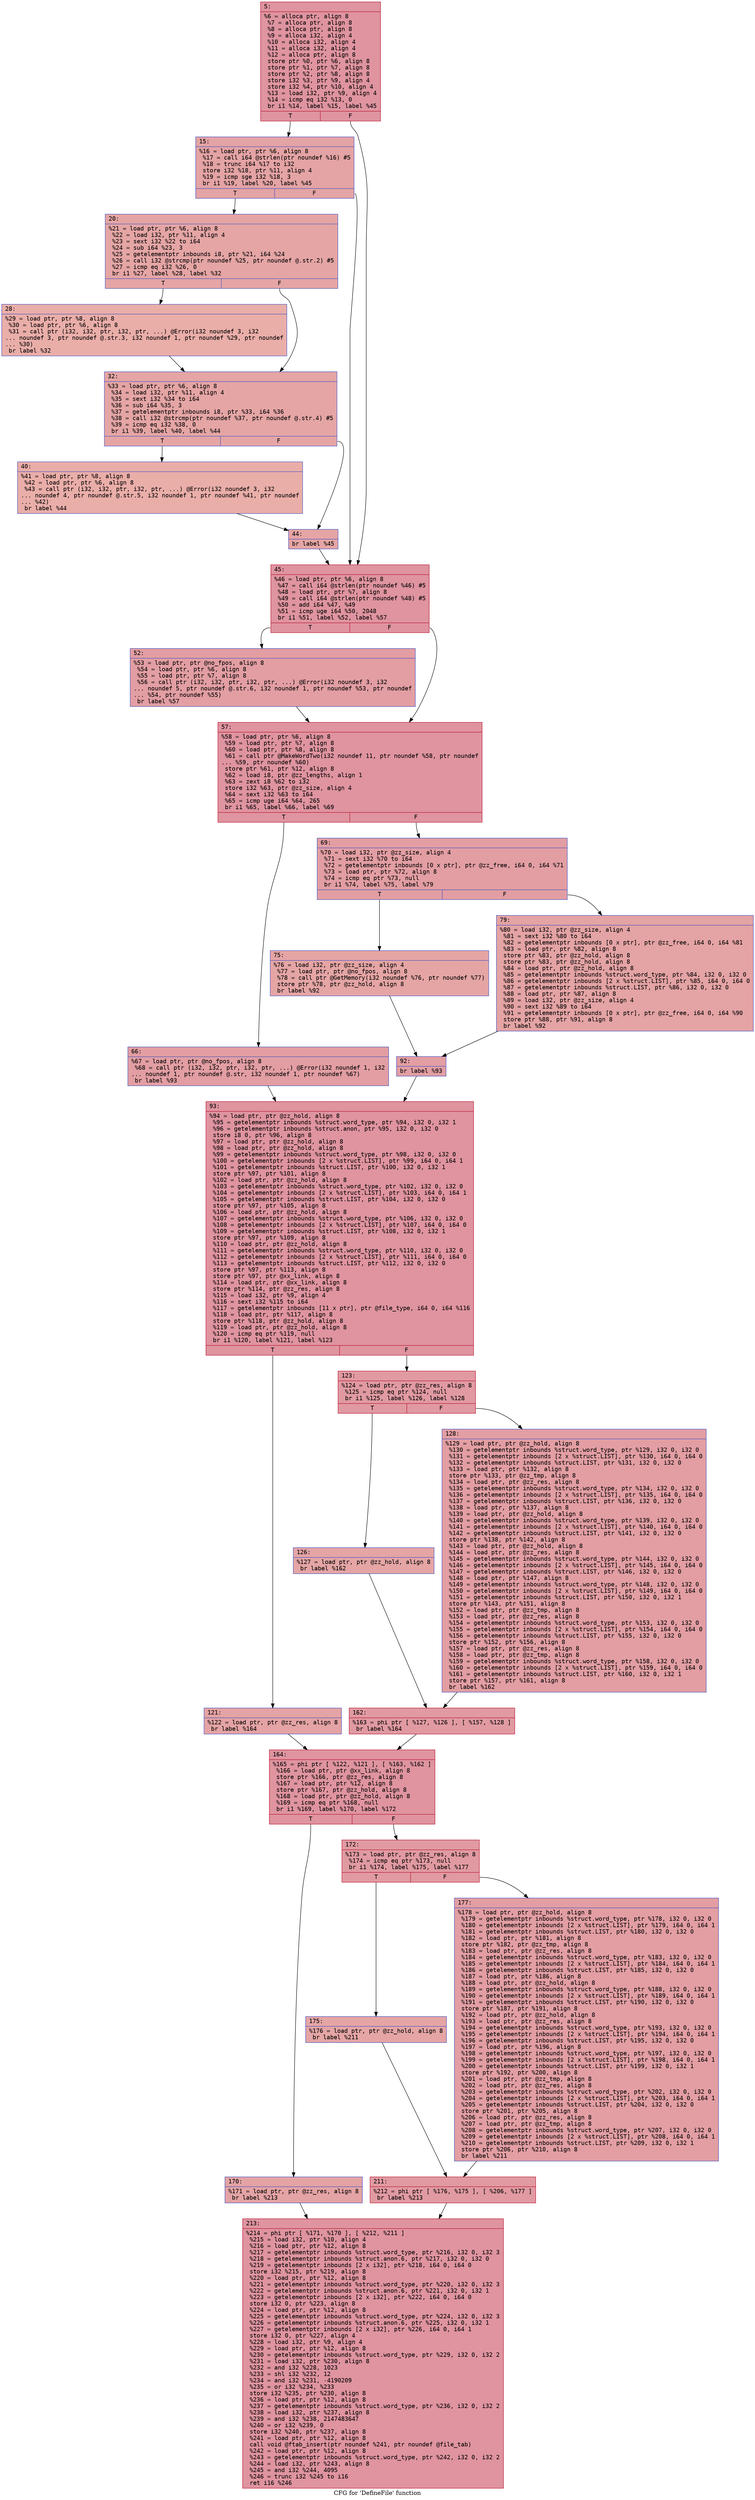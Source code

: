 digraph "CFG for 'DefineFile' function" {
	label="CFG for 'DefineFile' function";

	Node0x60000399fac0 [shape=record,color="#b70d28ff", style=filled, fillcolor="#b70d2870" fontname="Courier",label="{5:\l|  %6 = alloca ptr, align 8\l  %7 = alloca ptr, align 8\l  %8 = alloca ptr, align 8\l  %9 = alloca i32, align 4\l  %10 = alloca i32, align 4\l  %11 = alloca i32, align 4\l  %12 = alloca ptr, align 8\l  store ptr %0, ptr %6, align 8\l  store ptr %1, ptr %7, align 8\l  store ptr %2, ptr %8, align 8\l  store i32 %3, ptr %9, align 4\l  store i32 %4, ptr %10, align 4\l  %13 = load i32, ptr %9, align 4\l  %14 = icmp eq i32 %13, 0\l  br i1 %14, label %15, label %45\l|{<s0>T|<s1>F}}"];
	Node0x60000399fac0:s0 -> Node0x60000399fc50[tooltip="5 -> 15\nProbability 37.50%" ];
	Node0x60000399fac0:s1 -> Node0x60000399fe30[tooltip="5 -> 45\nProbability 62.50%" ];
	Node0x60000399fc50 [shape=record,color="#3d50c3ff", style=filled, fillcolor="#c32e3170" fontname="Courier",label="{15:\l|  %16 = load ptr, ptr %6, align 8\l  %17 = call i64 @strlen(ptr noundef %16) #5\l  %18 = trunc i64 %17 to i32\l  store i32 %18, ptr %11, align 4\l  %19 = icmp sge i32 %18, 3\l  br i1 %19, label %20, label %45\l|{<s0>T|<s1>F}}"];
	Node0x60000399fc50:s0 -> Node0x60000399fca0[tooltip="15 -> 20\nProbability 50.00%" ];
	Node0x60000399fc50:s1 -> Node0x60000399fe30[tooltip="15 -> 45\nProbability 50.00%" ];
	Node0x60000399fca0 [shape=record,color="#3d50c3ff", style=filled, fillcolor="#c5333470" fontname="Courier",label="{20:\l|  %21 = load ptr, ptr %6, align 8\l  %22 = load i32, ptr %11, align 4\l  %23 = sext i32 %22 to i64\l  %24 = sub i64 %23, 3\l  %25 = getelementptr inbounds i8, ptr %21, i64 %24\l  %26 = call i32 @strcmp(ptr noundef %25, ptr noundef @.str.2) #5\l  %27 = icmp eq i32 %26, 0\l  br i1 %27, label %28, label %32\l|{<s0>T|<s1>F}}"];
	Node0x60000399fca0:s0 -> Node0x60000399fcf0[tooltip="20 -> 28\nProbability 37.50%" ];
	Node0x60000399fca0:s1 -> Node0x60000399fd40[tooltip="20 -> 32\nProbability 62.50%" ];
	Node0x60000399fcf0 [shape=record,color="#3d50c3ff", style=filled, fillcolor="#d0473d70" fontname="Courier",label="{28:\l|  %29 = load ptr, ptr %8, align 8\l  %30 = load ptr, ptr %6, align 8\l  %31 = call ptr (i32, i32, ptr, i32, ptr, ...) @Error(i32 noundef 3, i32\l... noundef 3, ptr noundef @.str.3, i32 noundef 1, ptr noundef %29, ptr noundef\l... %30)\l  br label %32\l}"];
	Node0x60000399fcf0 -> Node0x60000399fd40[tooltip="28 -> 32\nProbability 100.00%" ];
	Node0x60000399fd40 [shape=record,color="#3d50c3ff", style=filled, fillcolor="#c5333470" fontname="Courier",label="{32:\l|  %33 = load ptr, ptr %6, align 8\l  %34 = load i32, ptr %11, align 4\l  %35 = sext i32 %34 to i64\l  %36 = sub i64 %35, 3\l  %37 = getelementptr inbounds i8, ptr %33, i64 %36\l  %38 = call i32 @strcmp(ptr noundef %37, ptr noundef @.str.4) #5\l  %39 = icmp eq i32 %38, 0\l  br i1 %39, label %40, label %44\l|{<s0>T|<s1>F}}"];
	Node0x60000399fd40:s0 -> Node0x60000399fd90[tooltip="32 -> 40\nProbability 37.50%" ];
	Node0x60000399fd40:s1 -> Node0x60000399fde0[tooltip="32 -> 44\nProbability 62.50%" ];
	Node0x60000399fd90 [shape=record,color="#3d50c3ff", style=filled, fillcolor="#d0473d70" fontname="Courier",label="{40:\l|  %41 = load ptr, ptr %8, align 8\l  %42 = load ptr, ptr %6, align 8\l  %43 = call ptr (i32, i32, ptr, i32, ptr, ...) @Error(i32 noundef 3, i32\l... noundef 4, ptr noundef @.str.5, i32 noundef 1, ptr noundef %41, ptr noundef\l... %42)\l  br label %44\l}"];
	Node0x60000399fd90 -> Node0x60000399fde0[tooltip="40 -> 44\nProbability 100.00%" ];
	Node0x60000399fde0 [shape=record,color="#3d50c3ff", style=filled, fillcolor="#c5333470" fontname="Courier",label="{44:\l|  br label %45\l}"];
	Node0x60000399fde0 -> Node0x60000399fe30[tooltip="44 -> 45\nProbability 100.00%" ];
	Node0x60000399fe30 [shape=record,color="#b70d28ff", style=filled, fillcolor="#b70d2870" fontname="Courier",label="{45:\l|  %46 = load ptr, ptr %6, align 8\l  %47 = call i64 @strlen(ptr noundef %46) #5\l  %48 = load ptr, ptr %7, align 8\l  %49 = call i64 @strlen(ptr noundef %48) #5\l  %50 = add i64 %47, %49\l  %51 = icmp uge i64 %50, 2048\l  br i1 %51, label %52, label %57\l|{<s0>T|<s1>F}}"];
	Node0x60000399fe30:s0 -> Node0x60000399fe80[tooltip="45 -> 52\nProbability 50.00%" ];
	Node0x60000399fe30:s1 -> Node0x60000399fed0[tooltip="45 -> 57\nProbability 50.00%" ];
	Node0x60000399fe80 [shape=record,color="#3d50c3ff", style=filled, fillcolor="#be242e70" fontname="Courier",label="{52:\l|  %53 = load ptr, ptr @no_fpos, align 8\l  %54 = load ptr, ptr %6, align 8\l  %55 = load ptr, ptr %7, align 8\l  %56 = call ptr (i32, i32, ptr, i32, ptr, ...) @Error(i32 noundef 3, i32\l... noundef 5, ptr noundef @.str.6, i32 noundef 1, ptr noundef %53, ptr noundef\l... %54, ptr noundef %55)\l  br label %57\l}"];
	Node0x60000399fe80 -> Node0x60000399fed0[tooltip="52 -> 57\nProbability 100.00%" ];
	Node0x60000399fed0 [shape=record,color="#b70d28ff", style=filled, fillcolor="#b70d2870" fontname="Courier",label="{57:\l|  %58 = load ptr, ptr %6, align 8\l  %59 = load ptr, ptr %7, align 8\l  %60 = load ptr, ptr %8, align 8\l  %61 = call ptr @MakeWordTwo(i32 noundef 11, ptr noundef %58, ptr noundef\l... %59, ptr noundef %60)\l  store ptr %61, ptr %12, align 8\l  %62 = load i8, ptr @zz_lengths, align 1\l  %63 = zext i8 %62 to i32\l  store i32 %63, ptr @zz_size, align 4\l  %64 = sext i32 %63 to i64\l  %65 = icmp uge i64 %64, 265\l  br i1 %65, label %66, label %69\l|{<s0>T|<s1>F}}"];
	Node0x60000399fed0:s0 -> Node0x60000399ff20[tooltip="57 -> 66\nProbability 50.00%" ];
	Node0x60000399fed0:s1 -> Node0x60000399ff70[tooltip="57 -> 69\nProbability 50.00%" ];
	Node0x60000399ff20 [shape=record,color="#3d50c3ff", style=filled, fillcolor="#be242e70" fontname="Courier",label="{66:\l|  %67 = load ptr, ptr @no_fpos, align 8\l  %68 = call ptr (i32, i32, ptr, i32, ptr, ...) @Error(i32 noundef 1, i32\l... noundef 1, ptr noundef @.str, i32 noundef 1, ptr noundef %67)\l  br label %93\l}"];
	Node0x60000399ff20 -> Node0x6000039980f0[tooltip="66 -> 93\nProbability 100.00%" ];
	Node0x60000399ff70 [shape=record,color="#3d50c3ff", style=filled, fillcolor="#be242e70" fontname="Courier",label="{69:\l|  %70 = load i32, ptr @zz_size, align 4\l  %71 = sext i32 %70 to i64\l  %72 = getelementptr inbounds [0 x ptr], ptr @zz_free, i64 0, i64 %71\l  %73 = load ptr, ptr %72, align 8\l  %74 = icmp eq ptr %73, null\l  br i1 %74, label %75, label %79\l|{<s0>T|<s1>F}}"];
	Node0x60000399ff70:s0 -> Node0x600003998000[tooltip="69 -> 75\nProbability 37.50%" ];
	Node0x60000399ff70:s1 -> Node0x600003998050[tooltip="69 -> 79\nProbability 62.50%" ];
	Node0x600003998000 [shape=record,color="#3d50c3ff", style=filled, fillcolor="#c5333470" fontname="Courier",label="{75:\l|  %76 = load i32, ptr @zz_size, align 4\l  %77 = load ptr, ptr @no_fpos, align 8\l  %78 = call ptr @GetMemory(i32 noundef %76, ptr noundef %77)\l  store ptr %78, ptr @zz_hold, align 8\l  br label %92\l}"];
	Node0x600003998000 -> Node0x6000039980a0[tooltip="75 -> 92\nProbability 100.00%" ];
	Node0x600003998050 [shape=record,color="#3d50c3ff", style=filled, fillcolor="#c32e3170" fontname="Courier",label="{79:\l|  %80 = load i32, ptr @zz_size, align 4\l  %81 = sext i32 %80 to i64\l  %82 = getelementptr inbounds [0 x ptr], ptr @zz_free, i64 0, i64 %81\l  %83 = load ptr, ptr %82, align 8\l  store ptr %83, ptr @zz_hold, align 8\l  store ptr %83, ptr @zz_hold, align 8\l  %84 = load ptr, ptr @zz_hold, align 8\l  %85 = getelementptr inbounds %struct.word_type, ptr %84, i32 0, i32 0\l  %86 = getelementptr inbounds [2 x %struct.LIST], ptr %85, i64 0, i64 0\l  %87 = getelementptr inbounds %struct.LIST, ptr %86, i32 0, i32 0\l  %88 = load ptr, ptr %87, align 8\l  %89 = load i32, ptr @zz_size, align 4\l  %90 = sext i32 %89 to i64\l  %91 = getelementptr inbounds [0 x ptr], ptr @zz_free, i64 0, i64 %90\l  store ptr %88, ptr %91, align 8\l  br label %92\l}"];
	Node0x600003998050 -> Node0x6000039980a0[tooltip="79 -> 92\nProbability 100.00%" ];
	Node0x6000039980a0 [shape=record,color="#3d50c3ff", style=filled, fillcolor="#be242e70" fontname="Courier",label="{92:\l|  br label %93\l}"];
	Node0x6000039980a0 -> Node0x6000039980f0[tooltip="92 -> 93\nProbability 100.00%" ];
	Node0x6000039980f0 [shape=record,color="#b70d28ff", style=filled, fillcolor="#b70d2870" fontname="Courier",label="{93:\l|  %94 = load ptr, ptr @zz_hold, align 8\l  %95 = getelementptr inbounds %struct.word_type, ptr %94, i32 0, i32 1\l  %96 = getelementptr inbounds %struct.anon, ptr %95, i32 0, i32 0\l  store i8 0, ptr %96, align 8\l  %97 = load ptr, ptr @zz_hold, align 8\l  %98 = load ptr, ptr @zz_hold, align 8\l  %99 = getelementptr inbounds %struct.word_type, ptr %98, i32 0, i32 0\l  %100 = getelementptr inbounds [2 x %struct.LIST], ptr %99, i64 0, i64 1\l  %101 = getelementptr inbounds %struct.LIST, ptr %100, i32 0, i32 1\l  store ptr %97, ptr %101, align 8\l  %102 = load ptr, ptr @zz_hold, align 8\l  %103 = getelementptr inbounds %struct.word_type, ptr %102, i32 0, i32 0\l  %104 = getelementptr inbounds [2 x %struct.LIST], ptr %103, i64 0, i64 1\l  %105 = getelementptr inbounds %struct.LIST, ptr %104, i32 0, i32 0\l  store ptr %97, ptr %105, align 8\l  %106 = load ptr, ptr @zz_hold, align 8\l  %107 = getelementptr inbounds %struct.word_type, ptr %106, i32 0, i32 0\l  %108 = getelementptr inbounds [2 x %struct.LIST], ptr %107, i64 0, i64 0\l  %109 = getelementptr inbounds %struct.LIST, ptr %108, i32 0, i32 1\l  store ptr %97, ptr %109, align 8\l  %110 = load ptr, ptr @zz_hold, align 8\l  %111 = getelementptr inbounds %struct.word_type, ptr %110, i32 0, i32 0\l  %112 = getelementptr inbounds [2 x %struct.LIST], ptr %111, i64 0, i64 0\l  %113 = getelementptr inbounds %struct.LIST, ptr %112, i32 0, i32 0\l  store ptr %97, ptr %113, align 8\l  store ptr %97, ptr @xx_link, align 8\l  %114 = load ptr, ptr @xx_link, align 8\l  store ptr %114, ptr @zz_res, align 8\l  %115 = load i32, ptr %9, align 4\l  %116 = sext i32 %115 to i64\l  %117 = getelementptr inbounds [11 x ptr], ptr @file_type, i64 0, i64 %116\l  %118 = load ptr, ptr %117, align 8\l  store ptr %118, ptr @zz_hold, align 8\l  %119 = load ptr, ptr @zz_hold, align 8\l  %120 = icmp eq ptr %119, null\l  br i1 %120, label %121, label %123\l|{<s0>T|<s1>F}}"];
	Node0x6000039980f0:s0 -> Node0x600003998140[tooltip="93 -> 121\nProbability 37.50%" ];
	Node0x6000039980f0:s1 -> Node0x600003998190[tooltip="93 -> 123\nProbability 62.50%" ];
	Node0x600003998140 [shape=record,color="#3d50c3ff", style=filled, fillcolor="#c32e3170" fontname="Courier",label="{121:\l|  %122 = load ptr, ptr @zz_res, align 8\l  br label %164\l}"];
	Node0x600003998140 -> Node0x6000039982d0[tooltip="121 -> 164\nProbability 100.00%" ];
	Node0x600003998190 [shape=record,color="#b70d28ff", style=filled, fillcolor="#bb1b2c70" fontname="Courier",label="{123:\l|  %124 = load ptr, ptr @zz_res, align 8\l  %125 = icmp eq ptr %124, null\l  br i1 %125, label %126, label %128\l|{<s0>T|<s1>F}}"];
	Node0x600003998190:s0 -> Node0x6000039981e0[tooltip="123 -> 126\nProbability 37.50%" ];
	Node0x600003998190:s1 -> Node0x600003998230[tooltip="123 -> 128\nProbability 62.50%" ];
	Node0x6000039981e0 [shape=record,color="#3d50c3ff", style=filled, fillcolor="#c5333470" fontname="Courier",label="{126:\l|  %127 = load ptr, ptr @zz_hold, align 8\l  br label %162\l}"];
	Node0x6000039981e0 -> Node0x600003998280[tooltip="126 -> 162\nProbability 100.00%" ];
	Node0x600003998230 [shape=record,color="#3d50c3ff", style=filled, fillcolor="#be242e70" fontname="Courier",label="{128:\l|  %129 = load ptr, ptr @zz_hold, align 8\l  %130 = getelementptr inbounds %struct.word_type, ptr %129, i32 0, i32 0\l  %131 = getelementptr inbounds [2 x %struct.LIST], ptr %130, i64 0, i64 0\l  %132 = getelementptr inbounds %struct.LIST, ptr %131, i32 0, i32 0\l  %133 = load ptr, ptr %132, align 8\l  store ptr %133, ptr @zz_tmp, align 8\l  %134 = load ptr, ptr @zz_res, align 8\l  %135 = getelementptr inbounds %struct.word_type, ptr %134, i32 0, i32 0\l  %136 = getelementptr inbounds [2 x %struct.LIST], ptr %135, i64 0, i64 0\l  %137 = getelementptr inbounds %struct.LIST, ptr %136, i32 0, i32 0\l  %138 = load ptr, ptr %137, align 8\l  %139 = load ptr, ptr @zz_hold, align 8\l  %140 = getelementptr inbounds %struct.word_type, ptr %139, i32 0, i32 0\l  %141 = getelementptr inbounds [2 x %struct.LIST], ptr %140, i64 0, i64 0\l  %142 = getelementptr inbounds %struct.LIST, ptr %141, i32 0, i32 0\l  store ptr %138, ptr %142, align 8\l  %143 = load ptr, ptr @zz_hold, align 8\l  %144 = load ptr, ptr @zz_res, align 8\l  %145 = getelementptr inbounds %struct.word_type, ptr %144, i32 0, i32 0\l  %146 = getelementptr inbounds [2 x %struct.LIST], ptr %145, i64 0, i64 0\l  %147 = getelementptr inbounds %struct.LIST, ptr %146, i32 0, i32 0\l  %148 = load ptr, ptr %147, align 8\l  %149 = getelementptr inbounds %struct.word_type, ptr %148, i32 0, i32 0\l  %150 = getelementptr inbounds [2 x %struct.LIST], ptr %149, i64 0, i64 0\l  %151 = getelementptr inbounds %struct.LIST, ptr %150, i32 0, i32 1\l  store ptr %143, ptr %151, align 8\l  %152 = load ptr, ptr @zz_tmp, align 8\l  %153 = load ptr, ptr @zz_res, align 8\l  %154 = getelementptr inbounds %struct.word_type, ptr %153, i32 0, i32 0\l  %155 = getelementptr inbounds [2 x %struct.LIST], ptr %154, i64 0, i64 0\l  %156 = getelementptr inbounds %struct.LIST, ptr %155, i32 0, i32 0\l  store ptr %152, ptr %156, align 8\l  %157 = load ptr, ptr @zz_res, align 8\l  %158 = load ptr, ptr @zz_tmp, align 8\l  %159 = getelementptr inbounds %struct.word_type, ptr %158, i32 0, i32 0\l  %160 = getelementptr inbounds [2 x %struct.LIST], ptr %159, i64 0, i64 0\l  %161 = getelementptr inbounds %struct.LIST, ptr %160, i32 0, i32 1\l  store ptr %157, ptr %161, align 8\l  br label %162\l}"];
	Node0x600003998230 -> Node0x600003998280[tooltip="128 -> 162\nProbability 100.00%" ];
	Node0x600003998280 [shape=record,color="#b70d28ff", style=filled, fillcolor="#bb1b2c70" fontname="Courier",label="{162:\l|  %163 = phi ptr [ %127, %126 ], [ %157, %128 ]\l  br label %164\l}"];
	Node0x600003998280 -> Node0x6000039982d0[tooltip="162 -> 164\nProbability 100.00%" ];
	Node0x6000039982d0 [shape=record,color="#b70d28ff", style=filled, fillcolor="#b70d2870" fontname="Courier",label="{164:\l|  %165 = phi ptr [ %122, %121 ], [ %163, %162 ]\l  %166 = load ptr, ptr @xx_link, align 8\l  store ptr %166, ptr @zz_res, align 8\l  %167 = load ptr, ptr %12, align 8\l  store ptr %167, ptr @zz_hold, align 8\l  %168 = load ptr, ptr @zz_hold, align 8\l  %169 = icmp eq ptr %168, null\l  br i1 %169, label %170, label %172\l|{<s0>T|<s1>F}}"];
	Node0x6000039982d0:s0 -> Node0x600003998320[tooltip="164 -> 170\nProbability 37.50%" ];
	Node0x6000039982d0:s1 -> Node0x600003998370[tooltip="164 -> 172\nProbability 62.50%" ];
	Node0x600003998320 [shape=record,color="#3d50c3ff", style=filled, fillcolor="#c32e3170" fontname="Courier",label="{170:\l|  %171 = load ptr, ptr @zz_res, align 8\l  br label %213\l}"];
	Node0x600003998320 -> Node0x6000039984b0[tooltip="170 -> 213\nProbability 100.00%" ];
	Node0x600003998370 [shape=record,color="#b70d28ff", style=filled, fillcolor="#bb1b2c70" fontname="Courier",label="{172:\l|  %173 = load ptr, ptr @zz_res, align 8\l  %174 = icmp eq ptr %173, null\l  br i1 %174, label %175, label %177\l|{<s0>T|<s1>F}}"];
	Node0x600003998370:s0 -> Node0x6000039983c0[tooltip="172 -> 175\nProbability 37.50%" ];
	Node0x600003998370:s1 -> Node0x600003998410[tooltip="172 -> 177\nProbability 62.50%" ];
	Node0x6000039983c0 [shape=record,color="#3d50c3ff", style=filled, fillcolor="#c5333470" fontname="Courier",label="{175:\l|  %176 = load ptr, ptr @zz_hold, align 8\l  br label %211\l}"];
	Node0x6000039983c0 -> Node0x600003998460[tooltip="175 -> 211\nProbability 100.00%" ];
	Node0x600003998410 [shape=record,color="#3d50c3ff", style=filled, fillcolor="#be242e70" fontname="Courier",label="{177:\l|  %178 = load ptr, ptr @zz_hold, align 8\l  %179 = getelementptr inbounds %struct.word_type, ptr %178, i32 0, i32 0\l  %180 = getelementptr inbounds [2 x %struct.LIST], ptr %179, i64 0, i64 1\l  %181 = getelementptr inbounds %struct.LIST, ptr %180, i32 0, i32 0\l  %182 = load ptr, ptr %181, align 8\l  store ptr %182, ptr @zz_tmp, align 8\l  %183 = load ptr, ptr @zz_res, align 8\l  %184 = getelementptr inbounds %struct.word_type, ptr %183, i32 0, i32 0\l  %185 = getelementptr inbounds [2 x %struct.LIST], ptr %184, i64 0, i64 1\l  %186 = getelementptr inbounds %struct.LIST, ptr %185, i32 0, i32 0\l  %187 = load ptr, ptr %186, align 8\l  %188 = load ptr, ptr @zz_hold, align 8\l  %189 = getelementptr inbounds %struct.word_type, ptr %188, i32 0, i32 0\l  %190 = getelementptr inbounds [2 x %struct.LIST], ptr %189, i64 0, i64 1\l  %191 = getelementptr inbounds %struct.LIST, ptr %190, i32 0, i32 0\l  store ptr %187, ptr %191, align 8\l  %192 = load ptr, ptr @zz_hold, align 8\l  %193 = load ptr, ptr @zz_res, align 8\l  %194 = getelementptr inbounds %struct.word_type, ptr %193, i32 0, i32 0\l  %195 = getelementptr inbounds [2 x %struct.LIST], ptr %194, i64 0, i64 1\l  %196 = getelementptr inbounds %struct.LIST, ptr %195, i32 0, i32 0\l  %197 = load ptr, ptr %196, align 8\l  %198 = getelementptr inbounds %struct.word_type, ptr %197, i32 0, i32 0\l  %199 = getelementptr inbounds [2 x %struct.LIST], ptr %198, i64 0, i64 1\l  %200 = getelementptr inbounds %struct.LIST, ptr %199, i32 0, i32 1\l  store ptr %192, ptr %200, align 8\l  %201 = load ptr, ptr @zz_tmp, align 8\l  %202 = load ptr, ptr @zz_res, align 8\l  %203 = getelementptr inbounds %struct.word_type, ptr %202, i32 0, i32 0\l  %204 = getelementptr inbounds [2 x %struct.LIST], ptr %203, i64 0, i64 1\l  %205 = getelementptr inbounds %struct.LIST, ptr %204, i32 0, i32 0\l  store ptr %201, ptr %205, align 8\l  %206 = load ptr, ptr @zz_res, align 8\l  %207 = load ptr, ptr @zz_tmp, align 8\l  %208 = getelementptr inbounds %struct.word_type, ptr %207, i32 0, i32 0\l  %209 = getelementptr inbounds [2 x %struct.LIST], ptr %208, i64 0, i64 1\l  %210 = getelementptr inbounds %struct.LIST, ptr %209, i32 0, i32 1\l  store ptr %206, ptr %210, align 8\l  br label %211\l}"];
	Node0x600003998410 -> Node0x600003998460[tooltip="177 -> 211\nProbability 100.00%" ];
	Node0x600003998460 [shape=record,color="#b70d28ff", style=filled, fillcolor="#bb1b2c70" fontname="Courier",label="{211:\l|  %212 = phi ptr [ %176, %175 ], [ %206, %177 ]\l  br label %213\l}"];
	Node0x600003998460 -> Node0x6000039984b0[tooltip="211 -> 213\nProbability 100.00%" ];
	Node0x6000039984b0 [shape=record,color="#b70d28ff", style=filled, fillcolor="#b70d2870" fontname="Courier",label="{213:\l|  %214 = phi ptr [ %171, %170 ], [ %212, %211 ]\l  %215 = load i32, ptr %10, align 4\l  %216 = load ptr, ptr %12, align 8\l  %217 = getelementptr inbounds %struct.word_type, ptr %216, i32 0, i32 3\l  %218 = getelementptr inbounds %struct.anon.6, ptr %217, i32 0, i32 0\l  %219 = getelementptr inbounds [2 x i32], ptr %218, i64 0, i64 0\l  store i32 %215, ptr %219, align 8\l  %220 = load ptr, ptr %12, align 8\l  %221 = getelementptr inbounds %struct.word_type, ptr %220, i32 0, i32 3\l  %222 = getelementptr inbounds %struct.anon.6, ptr %221, i32 0, i32 1\l  %223 = getelementptr inbounds [2 x i32], ptr %222, i64 0, i64 0\l  store i32 0, ptr %223, align 8\l  %224 = load ptr, ptr %12, align 8\l  %225 = getelementptr inbounds %struct.word_type, ptr %224, i32 0, i32 3\l  %226 = getelementptr inbounds %struct.anon.6, ptr %225, i32 0, i32 1\l  %227 = getelementptr inbounds [2 x i32], ptr %226, i64 0, i64 1\l  store i32 0, ptr %227, align 4\l  %228 = load i32, ptr %9, align 4\l  %229 = load ptr, ptr %12, align 8\l  %230 = getelementptr inbounds %struct.word_type, ptr %229, i32 0, i32 2\l  %231 = load i32, ptr %230, align 8\l  %232 = and i32 %228, 1023\l  %233 = shl i32 %232, 12\l  %234 = and i32 %231, -4190209\l  %235 = or i32 %234, %233\l  store i32 %235, ptr %230, align 8\l  %236 = load ptr, ptr %12, align 8\l  %237 = getelementptr inbounds %struct.word_type, ptr %236, i32 0, i32 2\l  %238 = load i32, ptr %237, align 8\l  %239 = and i32 %238, 2147483647\l  %240 = or i32 %239, 0\l  store i32 %240, ptr %237, align 8\l  %241 = load ptr, ptr %12, align 8\l  call void @ftab_insert(ptr noundef %241, ptr noundef @file_tab)\l  %242 = load ptr, ptr %12, align 8\l  %243 = getelementptr inbounds %struct.word_type, ptr %242, i32 0, i32 2\l  %244 = load i32, ptr %243, align 8\l  %245 = and i32 %244, 4095\l  %246 = trunc i32 %245 to i16\l  ret i16 %246\l}"];
}
